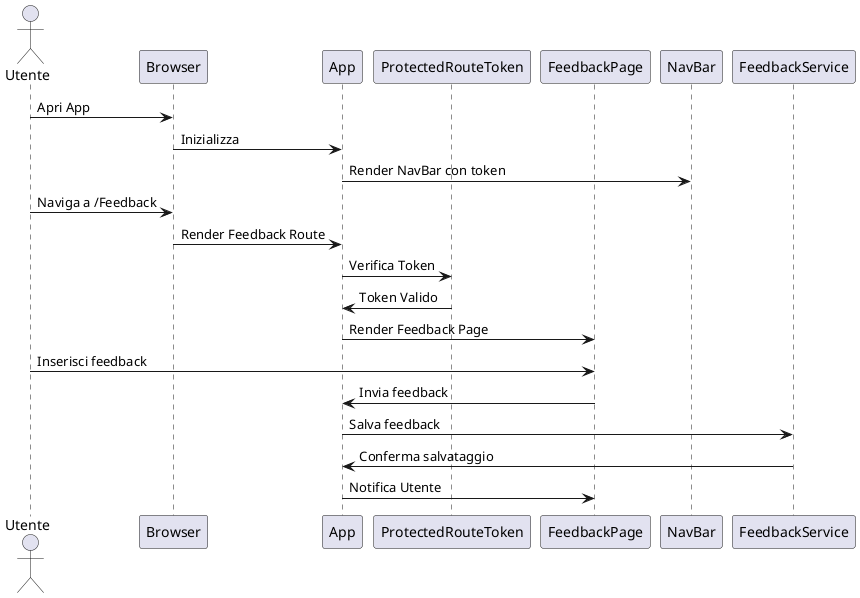@startuml
'https://plantuml.com/sequence-diagram

actor Utente
participant Browser
participant App
participant ProtectedRouteToken
participant FeedbackPage

Utente -> Browser: Apri App
Browser -> App: Inizializza
App -> NavBar: Render NavBar con token

Utente -> Browser: Naviga a /Feedback
Browser -> App: Render Feedback Route
App -> ProtectedRouteToken: Verifica Token
ProtectedRouteToken -> App: Token Valido
App -> FeedbackPage: Render Feedback Page

Utente -> FeedbackPage: Inserisci feedback
FeedbackPage -> App: Invia feedback
App -> FeedbackService: Salva feedback

FeedbackService -> App: Conferma salvataggio
App -> FeedbackPage: Notifica Utente

@enduml
